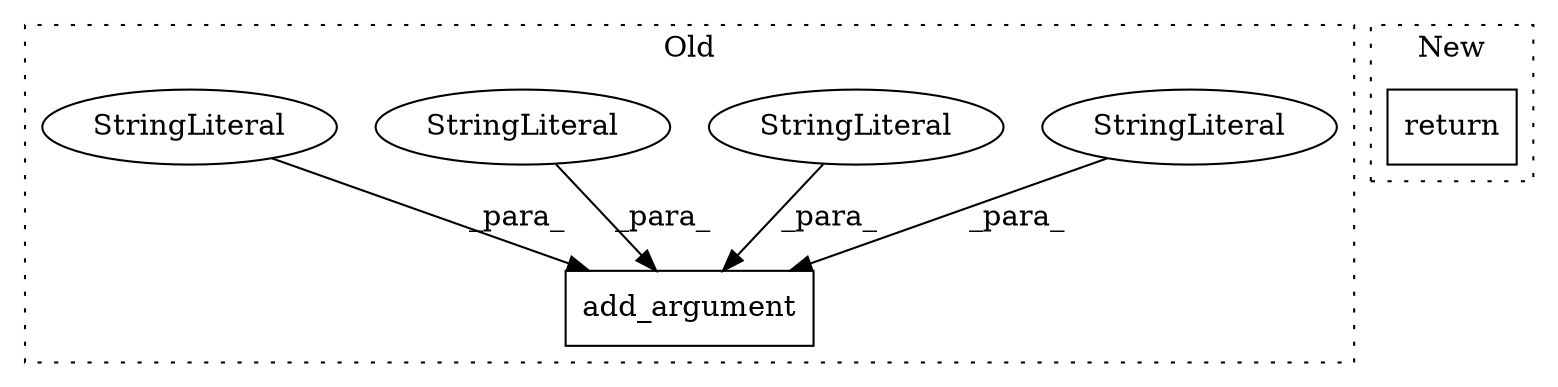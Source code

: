 digraph G {
subgraph cluster0 {
1 [label="add_argument" a="32" s="433,496" l="13,1" shape="box"];
3 [label="StringLiteral" a="45" s="474" l="3" shape="ellipse"];
4 [label="StringLiteral" a="45" s="446" l="4" shape="ellipse"];
5 [label="StringLiteral" a="45" s="451" l="14" shape="ellipse"];
6 [label="StringLiteral" a="45" s="478" l="18" shape="ellipse"];
label = "Old";
style="dotted";
}
subgraph cluster1 {
2 [label="return" a="41" s="741" l="7" shape="box"];
label = "New";
style="dotted";
}
3 -> 1 [label="_para_"];
4 -> 1 [label="_para_"];
5 -> 1 [label="_para_"];
6 -> 1 [label="_para_"];
}